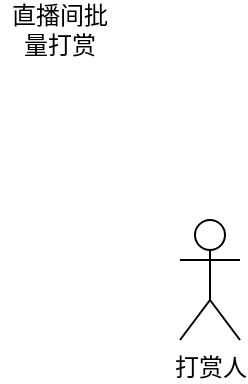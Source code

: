 <mxfile version="21.5.2" type="github">
  <diagram name="第 1 页" id="v1P7al8aK8hLHay-3nol">
    <mxGraphModel dx="954" dy="518" grid="1" gridSize="10" guides="1" tooltips="1" connect="1" arrows="1" fold="1" page="1" pageScale="1" pageWidth="827" pageHeight="1169" math="0" shadow="0">
      <root>
        <mxCell id="0" />
        <mxCell id="1" parent="0" />
        <mxCell id="Yd1JAE73_zPepVWSY1AJ-1" value="直播间批量打赏" style="text;html=1;strokeColor=none;fillColor=none;align=center;verticalAlign=middle;whiteSpace=wrap;rounded=0;" vertex="1" parent="1">
          <mxGeometry x="80" y="160" width="60" height="30" as="geometry" />
        </mxCell>
        <mxCell id="Yd1JAE73_zPepVWSY1AJ-2" value="打赏人" style="shape=umlActor;verticalLabelPosition=bottom;verticalAlign=top;html=1;" vertex="1" parent="1">
          <mxGeometry x="170" y="270" width="30" height="60" as="geometry" />
        </mxCell>
      </root>
    </mxGraphModel>
  </diagram>
</mxfile>

